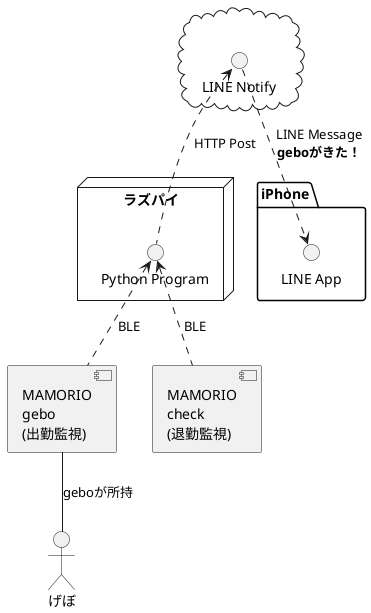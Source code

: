 @startuml

component "MAMORIO\ngebo\n(出勤監視)" as MAMORIO_GEBO
component "MAMORIO\ncheck\n(退勤監視)" as MAMORIO_CHECK

cloud {
  interface "LINE Notify" as LINE_Norify
}

node ラズパイ {
  interface "Python Program" as py
}

package iPhone{
  interface "LINE App" as LINE_App
}

actor "げぼ" as gebo

gebo -up- MAMORIO_GEBO:geboが所持
MAMORIO_GEBO .up.> py:BLE
MAMORIO_CHECK .up.> py:BLE
py .up.> LINE_Norify:HTTP Post
LINE_Norify ..> LINE_App:LINE Message\n**geboがきた！**

@enduml